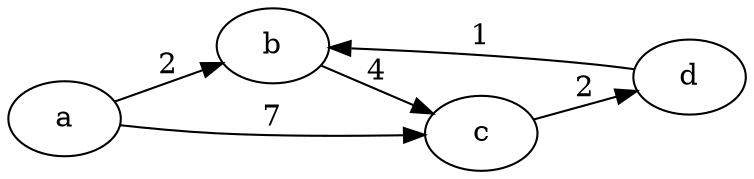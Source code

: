 digraph{
	rankdir="LR"

	a -> b [label="2"]
	a -> c [label="7"]
	b -> c [label="4"]
	c -> d [label="2"]
	d -> b [label="1"]
}
